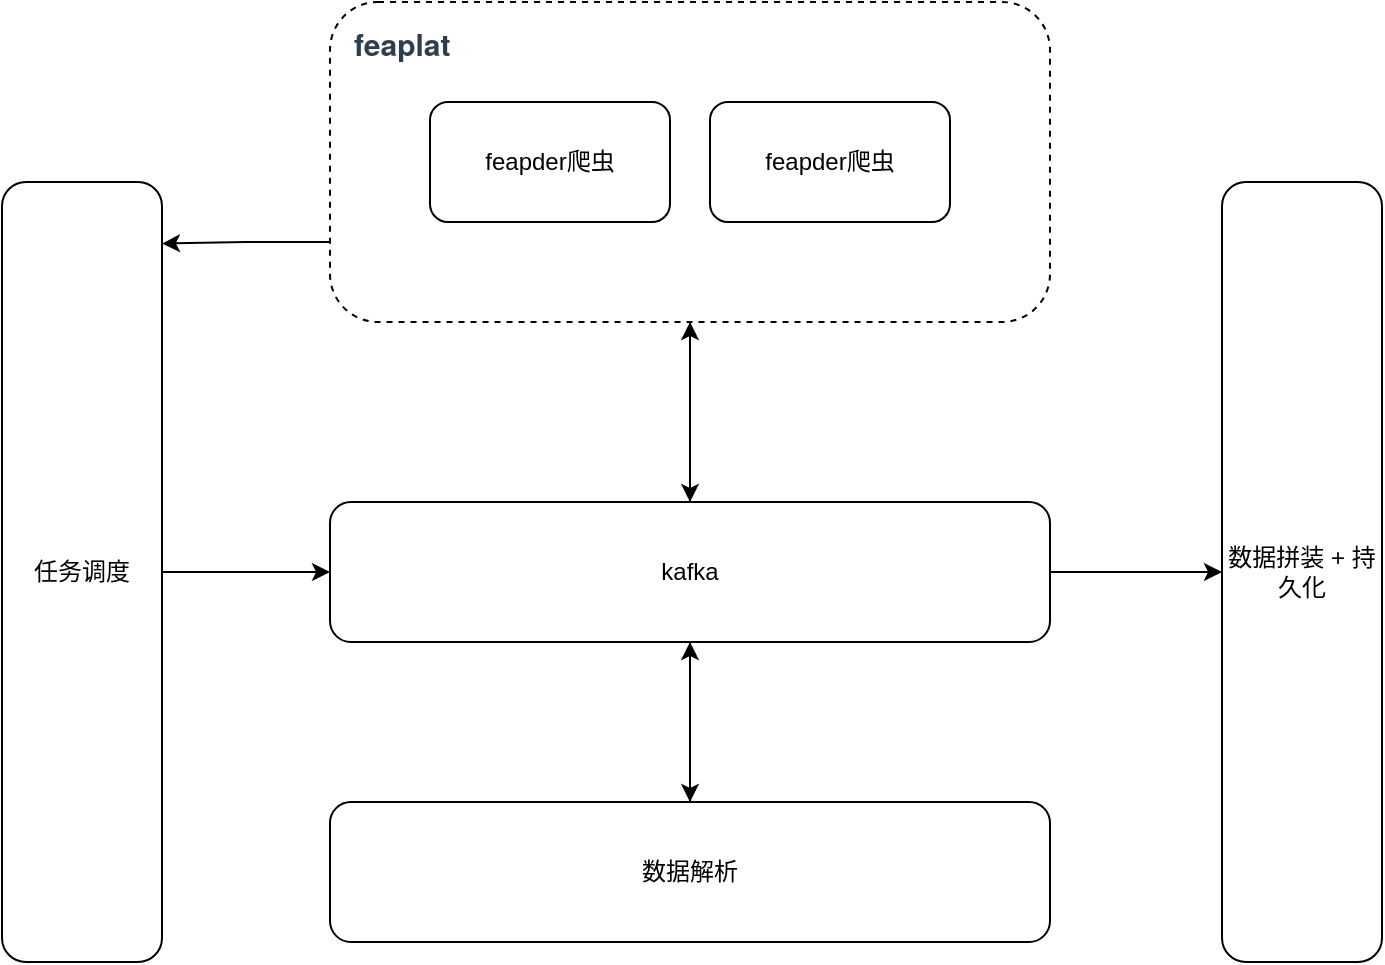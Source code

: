 <mxfile version="16.5.6" type="github">
  <diagram id="49zp5q282DoWhBJulSRE" name="第 1 页">
    <mxGraphModel dx="1422" dy="804" grid="1" gridSize="10" guides="1" tooltips="1" connect="1" arrows="1" fold="1" page="1" pageScale="1" pageWidth="827" pageHeight="1169" background="none" math="0" shadow="0">
      <root>
        <mxCell id="0" />
        <mxCell id="1" parent="0" />
        <mxCell id="aSK7vlELNF1VxFCQDczd-10" style="edgeStyle=orthogonalEdgeStyle;rounded=0;orthogonalLoop=1;jettySize=auto;html=1;" edge="1" parent="1" source="tJwv_HR_MBIew1xUi3yw-6">
          <mxGeometry relative="1" as="geometry">
            <mxPoint x="414" y="440" as="targetPoint" />
          </mxGeometry>
        </mxCell>
        <mxCell id="aSK7vlELNF1VxFCQDczd-17" style="edgeStyle=orthogonalEdgeStyle;rounded=0;orthogonalLoop=1;jettySize=auto;html=1;exitX=0;exitY=0.75;exitDx=0;exitDy=0;entryX=1;entryY=0.079;entryDx=0;entryDy=0;entryPerimeter=0;" edge="1" parent="1" source="tJwv_HR_MBIew1xUi3yw-6" target="aSK7vlELNF1VxFCQDczd-2">
          <mxGeometry relative="1" as="geometry" />
        </mxCell>
        <mxCell id="tJwv_HR_MBIew1xUi3yw-6" value="&lt;span style=&quot;box-sizing: border-box ; color: rgb(44 , 62 , 80) ; font-weight: 600 ; font-family: &amp;quot;source sans pro&amp;quot; , &amp;quot;helvetica neue&amp;quot; , &amp;quot;arial&amp;quot; , sans-serif ; font-size: 15px ; word-spacing: 0.8px ; background-color: rgb(255 , 255 , 255)&quot;&gt;feaplat&lt;/span&gt;" style="rounded=1;whiteSpace=wrap;html=1;dashed=1;align=left;verticalAlign=top;labelPosition=center;verticalLabelPosition=middle;spacingTop=5;spacingLeft=10;" parent="1" vertex="1">
          <mxGeometry x="234" y="190" width="360" height="160" as="geometry" />
        </mxCell>
        <mxCell id="tJwv_HR_MBIew1xUi3yw-3" value="feapder爬虫" style="rounded=1;whiteSpace=wrap;html=1;" parent="1" vertex="1">
          <mxGeometry x="284" y="240" width="120" height="60" as="geometry" />
        </mxCell>
        <mxCell id="tJwv_HR_MBIew1xUi3yw-5" value="feapder爬虫" style="rounded=1;whiteSpace=wrap;html=1;" parent="1" vertex="1">
          <mxGeometry x="424" y="240" width="120" height="60" as="geometry" />
        </mxCell>
        <mxCell id="aSK7vlELNF1VxFCQDczd-9" style="edgeStyle=orthogonalEdgeStyle;rounded=0;orthogonalLoop=1;jettySize=auto;html=1;entryX=0.5;entryY=1;entryDx=0;entryDy=0;" edge="1" parent="1" source="aSK7vlELNF1VxFCQDczd-1" target="tJwv_HR_MBIew1xUi3yw-6">
          <mxGeometry relative="1" as="geometry">
            <Array as="points">
              <mxPoint x="414" y="400" />
              <mxPoint x="414" y="400" />
            </Array>
          </mxGeometry>
        </mxCell>
        <mxCell id="aSK7vlELNF1VxFCQDczd-14" style="edgeStyle=orthogonalEdgeStyle;rounded=0;orthogonalLoop=1;jettySize=auto;html=1;entryX=0.5;entryY=0;entryDx=0;entryDy=0;" edge="1" parent="1" source="aSK7vlELNF1VxFCQDczd-1" target="aSK7vlELNF1VxFCQDczd-12">
          <mxGeometry relative="1" as="geometry" />
        </mxCell>
        <mxCell id="aSK7vlELNF1VxFCQDczd-16" style="edgeStyle=orthogonalEdgeStyle;rounded=0;orthogonalLoop=1;jettySize=auto;html=1;exitX=1;exitY=0.5;exitDx=0;exitDy=0;entryX=0;entryY=0.5;entryDx=0;entryDy=0;" edge="1" parent="1" source="aSK7vlELNF1VxFCQDczd-1" target="aSK7vlELNF1VxFCQDczd-15">
          <mxGeometry relative="1" as="geometry" />
        </mxCell>
        <mxCell id="aSK7vlELNF1VxFCQDczd-1" value="kafka" style="rounded=1;whiteSpace=wrap;html=1;" vertex="1" parent="1">
          <mxGeometry x="234" y="440" width="360" height="70" as="geometry" />
        </mxCell>
        <mxCell id="aSK7vlELNF1VxFCQDczd-8" style="edgeStyle=orthogonalEdgeStyle;rounded=0;orthogonalLoop=1;jettySize=auto;html=1;entryX=0;entryY=0.5;entryDx=0;entryDy=0;" edge="1" parent="1" source="aSK7vlELNF1VxFCQDczd-2" target="aSK7vlELNF1VxFCQDczd-1">
          <mxGeometry relative="1" as="geometry" />
        </mxCell>
        <mxCell id="aSK7vlELNF1VxFCQDczd-2" value="任务调度" style="rounded=1;whiteSpace=wrap;html=1;" vertex="1" parent="1">
          <mxGeometry x="70" y="280" width="80" height="390" as="geometry" />
        </mxCell>
        <mxCell id="aSK7vlELNF1VxFCQDczd-13" style="edgeStyle=orthogonalEdgeStyle;rounded=0;orthogonalLoop=1;jettySize=auto;html=1;entryX=0.5;entryY=1;entryDx=0;entryDy=0;" edge="1" parent="1" source="aSK7vlELNF1VxFCQDczd-12" target="aSK7vlELNF1VxFCQDczd-1">
          <mxGeometry relative="1" as="geometry">
            <Array as="points">
              <mxPoint x="414" y="540" />
              <mxPoint x="414" y="540" />
            </Array>
          </mxGeometry>
        </mxCell>
        <mxCell id="aSK7vlELNF1VxFCQDczd-12" value="数据解析" style="rounded=1;whiteSpace=wrap;html=1;" vertex="1" parent="1">
          <mxGeometry x="234" y="590" width="360" height="70" as="geometry" />
        </mxCell>
        <mxCell id="aSK7vlELNF1VxFCQDczd-15" value="数据拼装 + 持久化" style="rounded=1;whiteSpace=wrap;html=1;" vertex="1" parent="1">
          <mxGeometry x="680" y="280" width="80" height="390" as="geometry" />
        </mxCell>
      </root>
    </mxGraphModel>
  </diagram>
</mxfile>
